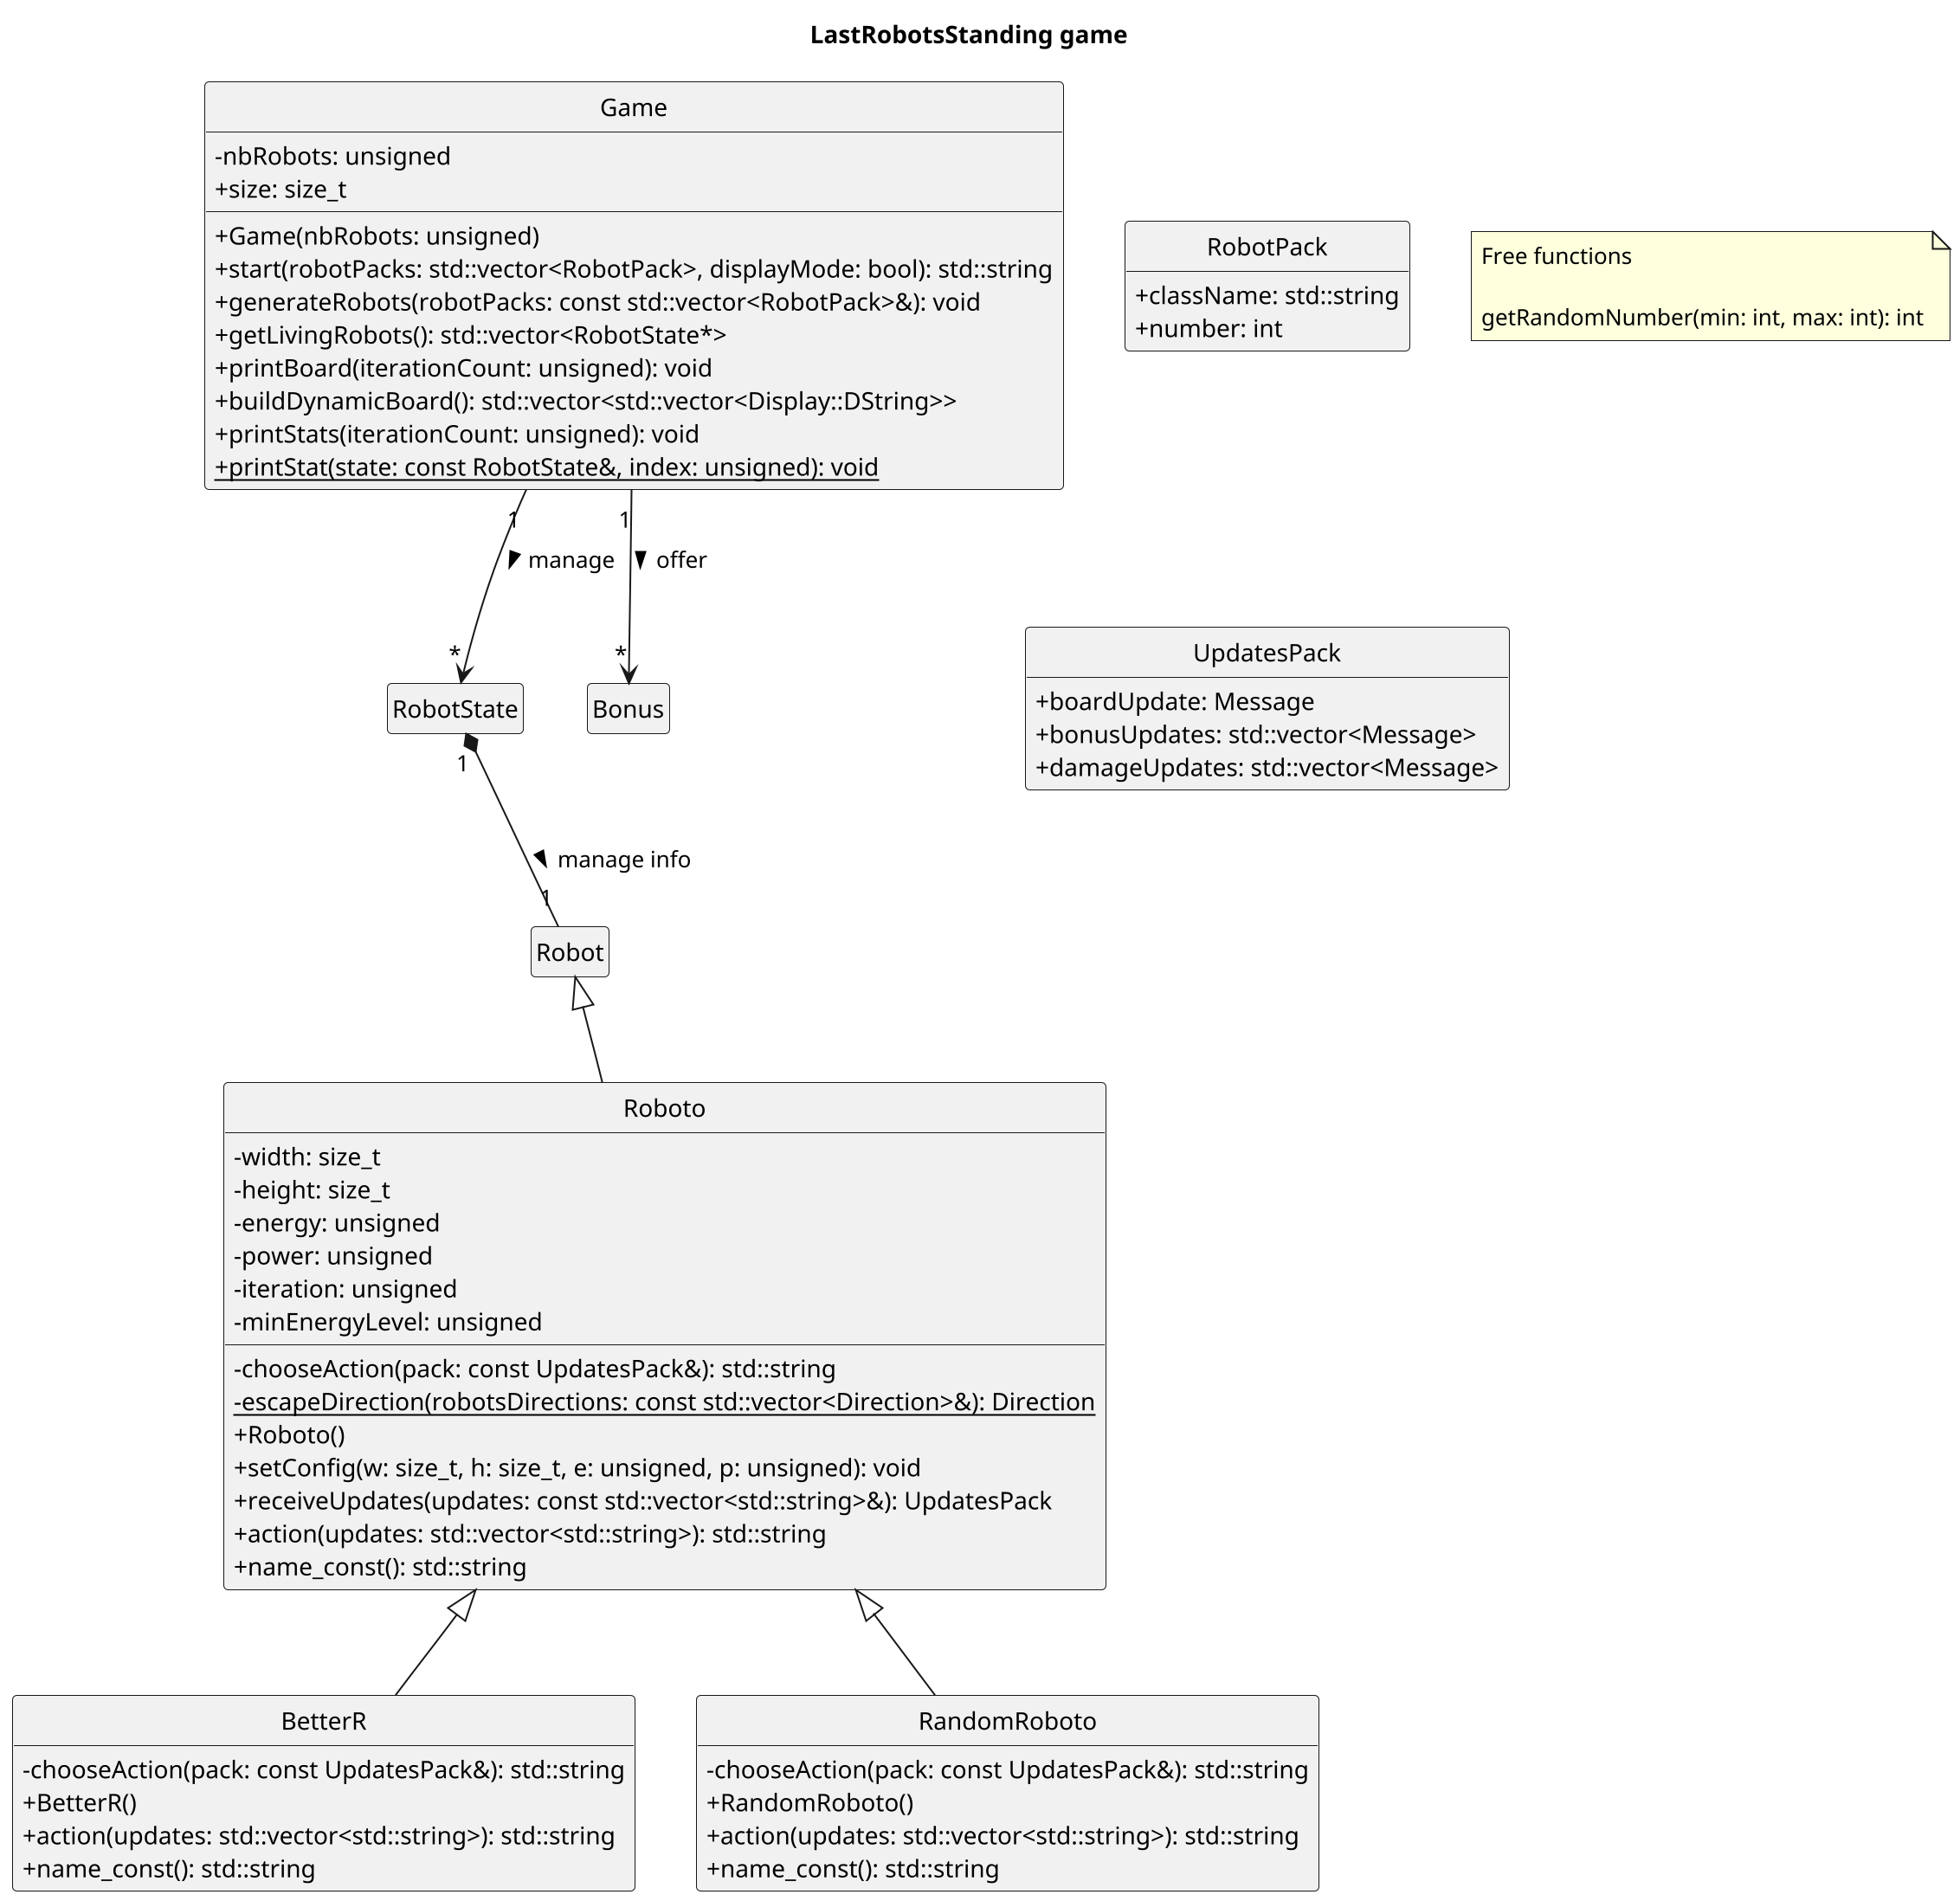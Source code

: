 @startuml

' STATIC
' NOTE: This is an incomplete class diagram of a C++ codebase as a demo: https://github.com/HEIGVD-PRG1-F-2022/lab06-lastrobotstanding-roboto/
' Generated by CTP - https://github.com/samuelroland/ctp

' Style
hide empty members
hide circle
skinparam classAttributeIconSize 0
scale 2
title LastRobotsStanding game

' Additions
Game "1"-->"*" RobotState: manage >
Game "1"-->"*" Bonus: offer >
RobotState "1"*--"1" Robot: manage info >
Game -[hidden]- Roboto
RobotPack -[hidden]- UpdatesPack

Robot <|-- Roboto

' REMOVE
' - robots: std::vector<RobotState>
' - boni: std::vector<Bonus>
' ENDSTATIC





' Objects

class BetterR {
	- chooseAction(pack: const UpdatesPack&): std::string
	+ BetterR()
	+ action(updates: std::vector<std::string>): std::string
	+ name_const(): std::string
}

class Game {
	
	
	- nbRobots: unsigned
	+ size: size_t
	+ Game(nbRobots: unsigned)
	+ start(robotPacks: std::vector<RobotPack>, displayMode: bool): std::string
	+ generateRobots(robotPacks: const std::vector<RobotPack>&): void
	+ getLivingRobots(): std::vector<RobotState*>
	+ printBoard(iterationCount: unsigned): void
	+ buildDynamicBoard(): std::vector<std::vector<Display::DString>>
	+ printStats(iterationCount: unsigned): void
	+ {static} printStat(state: const RobotState&, index: unsigned): void
}

class RandomRoboto {
	- chooseAction(pack: const UpdatesPack&): std::string
	+ RandomRoboto()
	+ action(updates: std::vector<std::string>): std::string
	+ name_const(): std::string
}

class Roboto {
	- width: size_t
	- height: size_t
	- energy: unsigned
	- power: unsigned
	- iteration: unsigned
	- minEnergyLevel: unsigned
	- chooseAction(pack: const UpdatesPack&): std::string
	- {static} escapeDirection(robotsDirections: const std::vector<Direction>&): Direction
	+ Roboto()
	+ setConfig(w: size_t, h: size_t, e: unsigned, p: unsigned): void
	+ receiveUpdates(updates: const std::vector<std::string>&): UpdatesPack
	+ action(updates: std::vector<std::string>): std::string
	+ name_const(): std::string
}

class RobotPack {
	+ className: std::string
	+ number: int
}

class UpdatesPack {
	+ boardUpdate: Message
	+ bonusUpdates: std::vector<Message>
	+ damageUpdates: std::vector<Message>
}




' Inheritance relationships

Roboto <|-- BetterR

Roboto <|-- RandomRoboto







' Nested objects



' Free functions

note "Free functions \n\n\
getRandomNumber(min: int, max: int): int\
" as free_functions


@enduml
